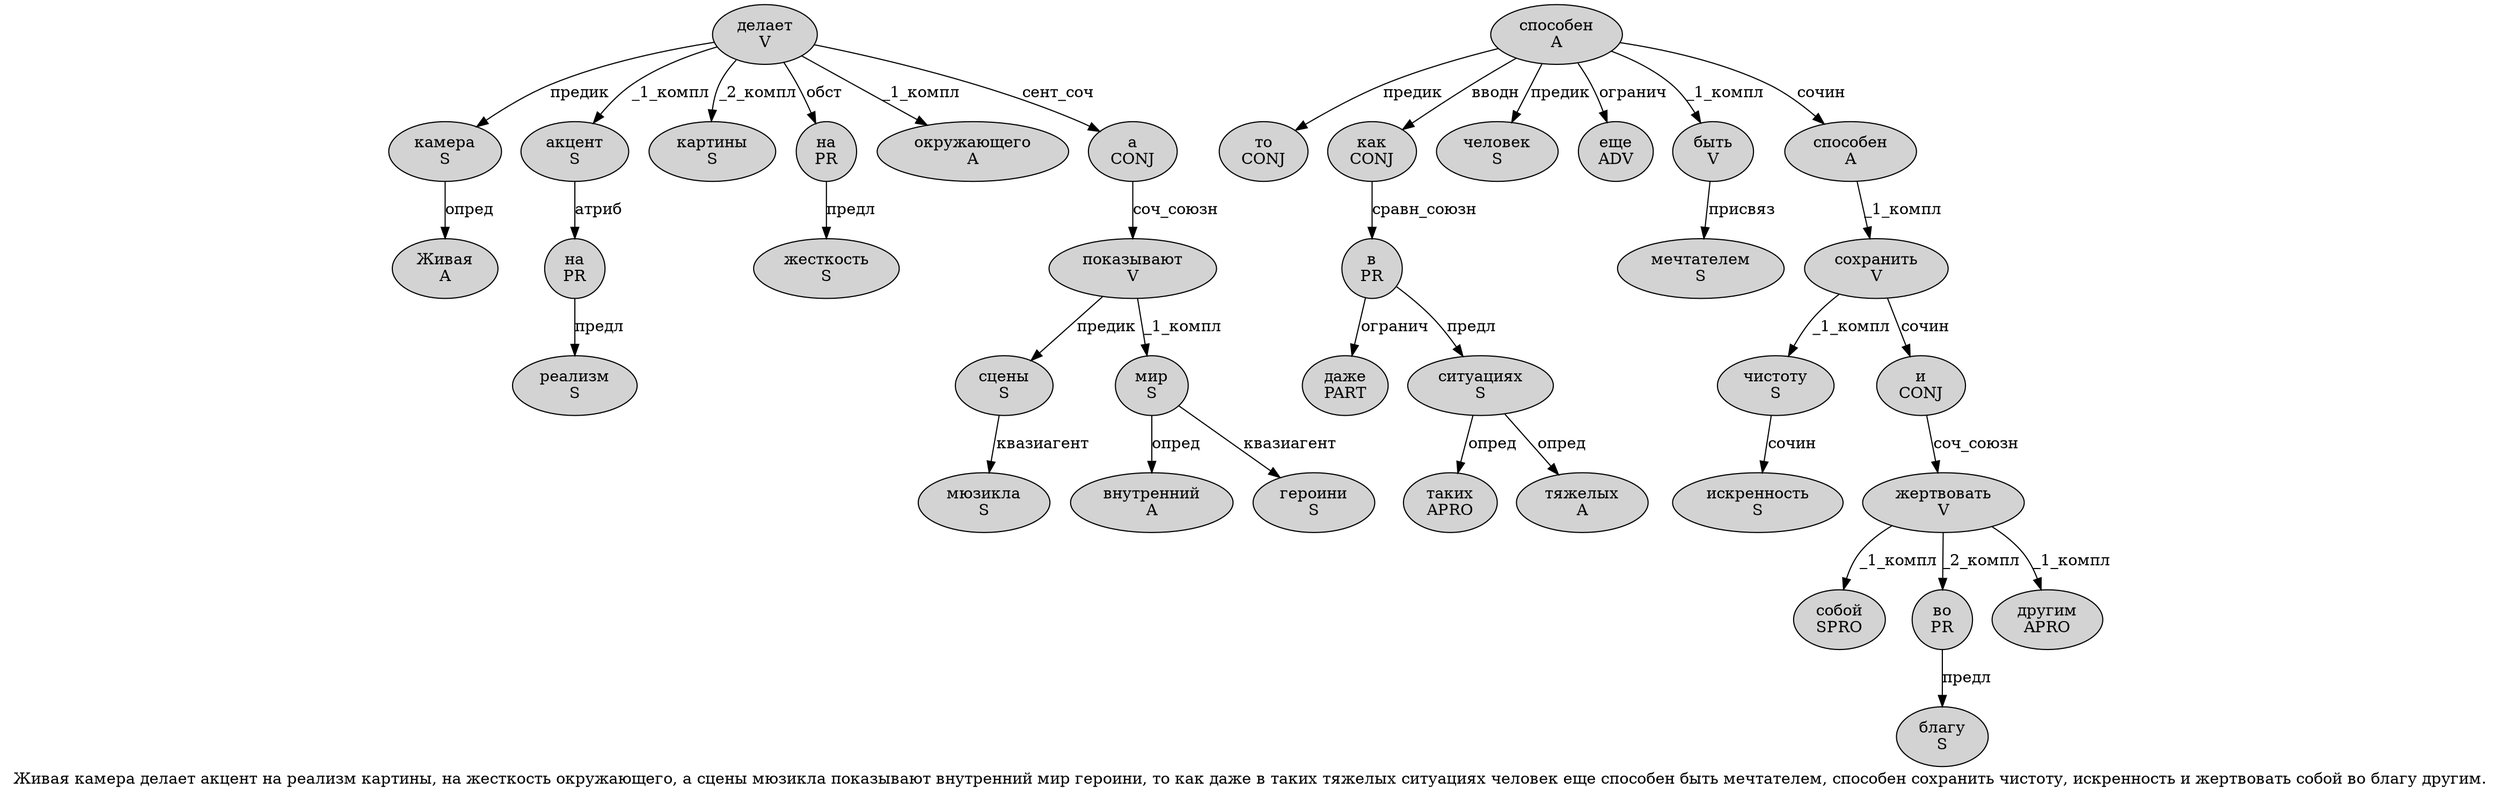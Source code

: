 digraph SENTENCE_585 {
	graph [label="Живая камера делает акцент на реализм картины, на жесткость окружающего, а сцены мюзикла показывают внутренний мир героини, то как даже в таких тяжелых ситуациях человек еще способен быть мечтателем, способен сохранить чистоту, искренность и жертвовать собой во благу другим."]
	node [style=filled]
		0 [label="Живая
A" color="" fillcolor=lightgray penwidth=1 shape=ellipse]
		1 [label="камера
S" color="" fillcolor=lightgray penwidth=1 shape=ellipse]
		2 [label="делает
V" color="" fillcolor=lightgray penwidth=1 shape=ellipse]
		3 [label="акцент
S" color="" fillcolor=lightgray penwidth=1 shape=ellipse]
		4 [label="на
PR" color="" fillcolor=lightgray penwidth=1 shape=ellipse]
		5 [label="реализм
S" color="" fillcolor=lightgray penwidth=1 shape=ellipse]
		6 [label="картины
S" color="" fillcolor=lightgray penwidth=1 shape=ellipse]
		8 [label="на
PR" color="" fillcolor=lightgray penwidth=1 shape=ellipse]
		9 [label="жесткость
S" color="" fillcolor=lightgray penwidth=1 shape=ellipse]
		10 [label="окружающего
A" color="" fillcolor=lightgray penwidth=1 shape=ellipse]
		12 [label="а
CONJ" color="" fillcolor=lightgray penwidth=1 shape=ellipse]
		13 [label="сцены
S" color="" fillcolor=lightgray penwidth=1 shape=ellipse]
		14 [label="мюзикла
S" color="" fillcolor=lightgray penwidth=1 shape=ellipse]
		15 [label="показывают
V" color="" fillcolor=lightgray penwidth=1 shape=ellipse]
		16 [label="внутренний
A" color="" fillcolor=lightgray penwidth=1 shape=ellipse]
		17 [label="мир
S" color="" fillcolor=lightgray penwidth=1 shape=ellipse]
		18 [label="героини
S" color="" fillcolor=lightgray penwidth=1 shape=ellipse]
		20 [label="то
CONJ" color="" fillcolor=lightgray penwidth=1 shape=ellipse]
		21 [label="как
CONJ" color="" fillcolor=lightgray penwidth=1 shape=ellipse]
		22 [label="даже
PART" color="" fillcolor=lightgray penwidth=1 shape=ellipse]
		23 [label="в
PR" color="" fillcolor=lightgray penwidth=1 shape=ellipse]
		24 [label="таких
APRO" color="" fillcolor=lightgray penwidth=1 shape=ellipse]
		25 [label="тяжелых
A" color="" fillcolor=lightgray penwidth=1 shape=ellipse]
		26 [label="ситуациях
S" color="" fillcolor=lightgray penwidth=1 shape=ellipse]
		27 [label="человек
S" color="" fillcolor=lightgray penwidth=1 shape=ellipse]
		28 [label="еще
ADV" color="" fillcolor=lightgray penwidth=1 shape=ellipse]
		29 [label="способен
A" color="" fillcolor=lightgray penwidth=1 shape=ellipse]
		30 [label="быть
V" color="" fillcolor=lightgray penwidth=1 shape=ellipse]
		31 [label="мечтателем
S" color="" fillcolor=lightgray penwidth=1 shape=ellipse]
		33 [label="способен
A" color="" fillcolor=lightgray penwidth=1 shape=ellipse]
		34 [label="сохранить
V" color="" fillcolor=lightgray penwidth=1 shape=ellipse]
		35 [label="чистоту
S" color="" fillcolor=lightgray penwidth=1 shape=ellipse]
		37 [label="искренность
S" color="" fillcolor=lightgray penwidth=1 shape=ellipse]
		38 [label="и
CONJ" color="" fillcolor=lightgray penwidth=1 shape=ellipse]
		39 [label="жертвовать
V" color="" fillcolor=lightgray penwidth=1 shape=ellipse]
		40 [label="собой
SPRO" color="" fillcolor=lightgray penwidth=1 shape=ellipse]
		41 [label="во
PR" color="" fillcolor=lightgray penwidth=1 shape=ellipse]
		42 [label="благу
S" color="" fillcolor=lightgray penwidth=1 shape=ellipse]
		43 [label="другим
APRO" color="" fillcolor=lightgray penwidth=1 shape=ellipse]
			30 -> 31 [label="присвяз"]
			2 -> 1 [label="предик"]
			2 -> 3 [label="_1_компл"]
			2 -> 6 [label="_2_компл"]
			2 -> 8 [label="обст"]
			2 -> 10 [label="_1_компл"]
			2 -> 12 [label="сент_соч"]
			29 -> 20 [label="предик"]
			29 -> 21 [label="вводн"]
			29 -> 27 [label="предик"]
			29 -> 28 [label="огранич"]
			29 -> 30 [label="_1_компл"]
			29 -> 33 [label="сочин"]
			1 -> 0 [label="опред"]
			8 -> 9 [label="предл"]
			35 -> 37 [label="сочин"]
			33 -> 34 [label="_1_компл"]
			4 -> 5 [label="предл"]
			3 -> 4 [label="атриб"]
			26 -> 24 [label="опред"]
			26 -> 25 [label="опред"]
			17 -> 16 [label="опред"]
			17 -> 18 [label="квазиагент"]
			21 -> 23 [label="сравн_союзн"]
			15 -> 13 [label="предик"]
			15 -> 17 [label="_1_компл"]
			38 -> 39 [label="соч_союзн"]
			34 -> 35 [label="_1_компл"]
			34 -> 38 [label="сочин"]
			39 -> 40 [label="_1_компл"]
			39 -> 41 [label="_2_компл"]
			39 -> 43 [label="_1_компл"]
			41 -> 42 [label="предл"]
			12 -> 15 [label="соч_союзн"]
			13 -> 14 [label="квазиагент"]
			23 -> 22 [label="огранич"]
			23 -> 26 [label="предл"]
}